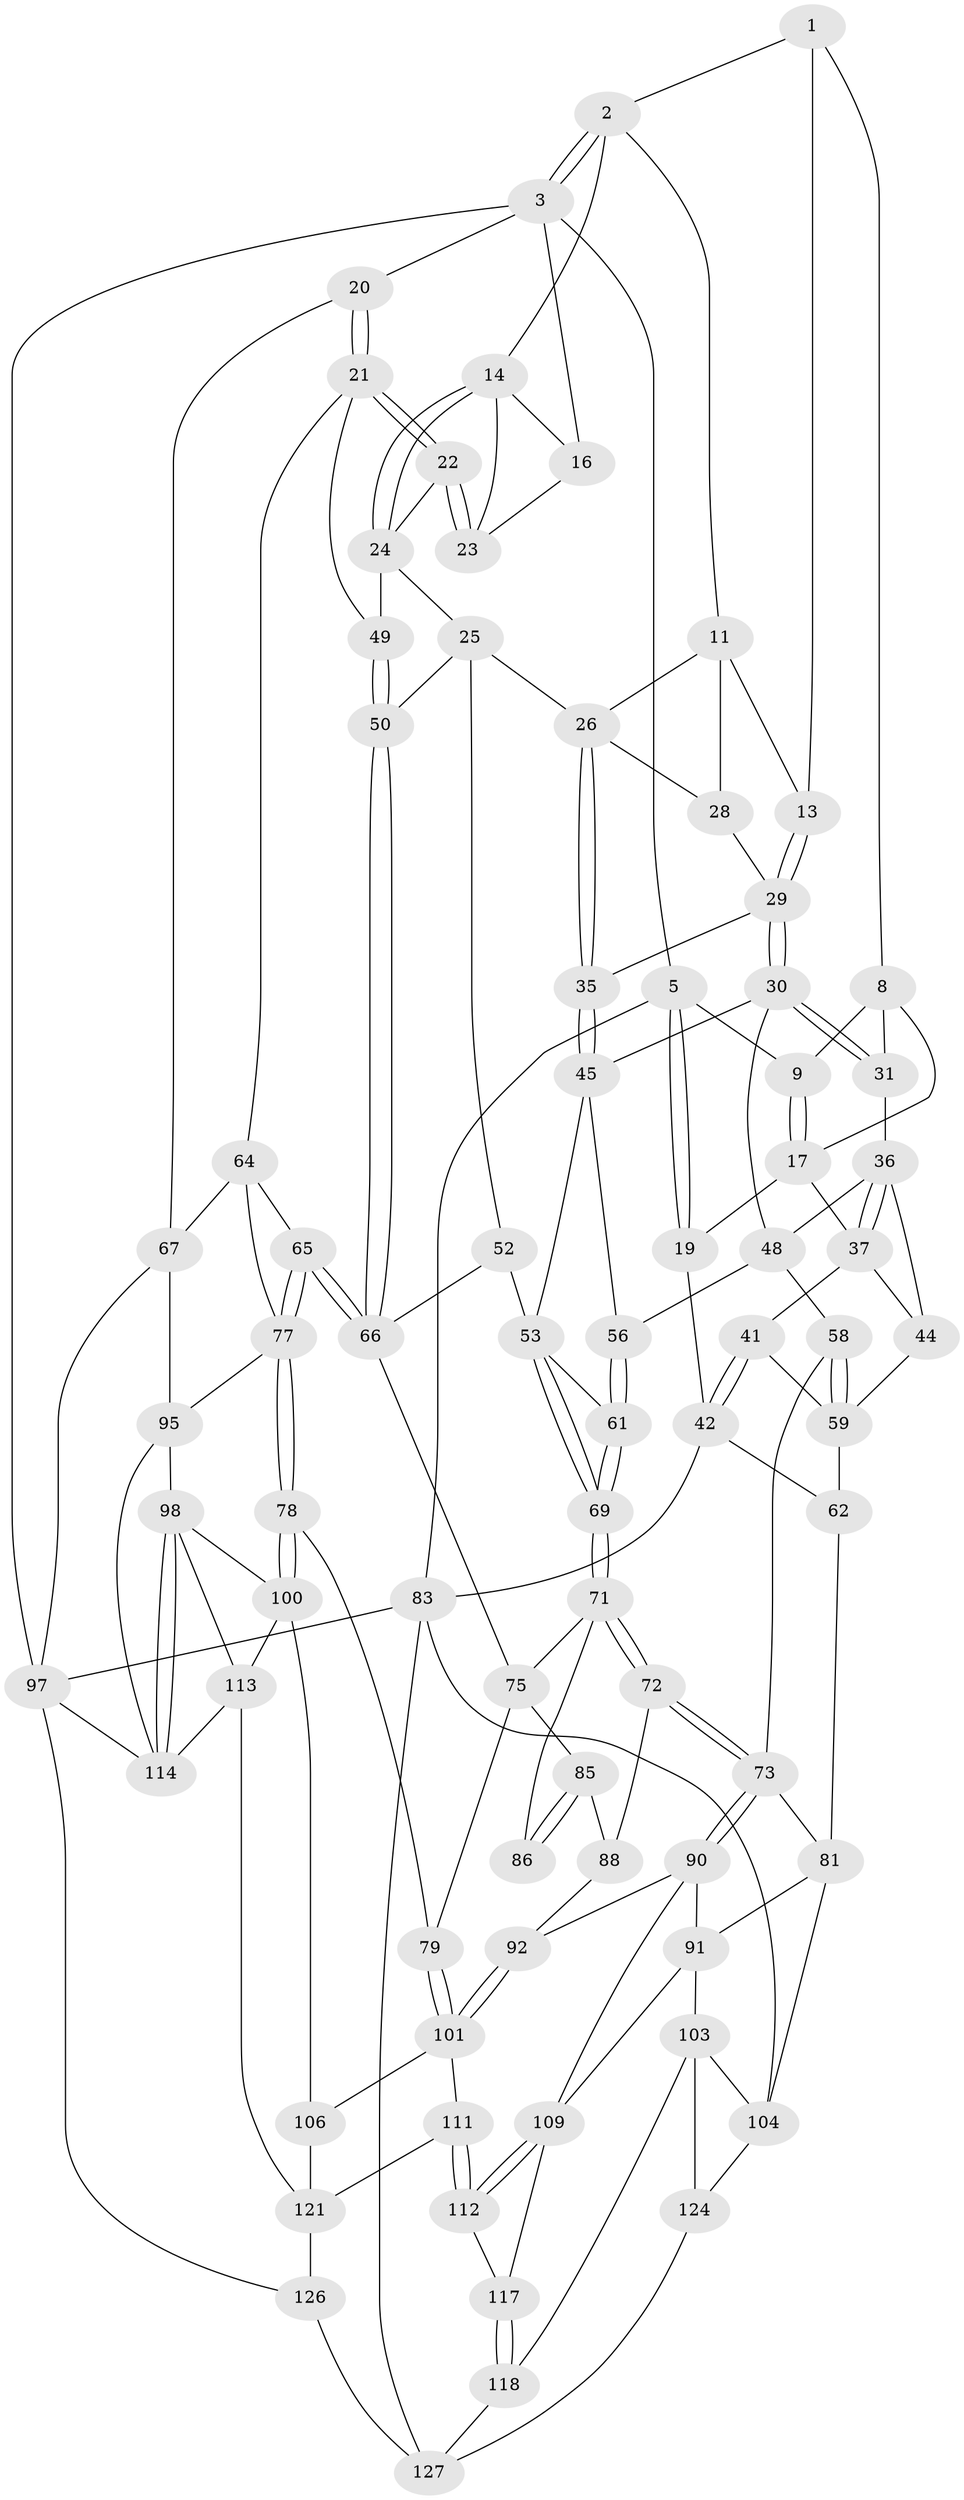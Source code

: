 // original degree distribution, {3: 0.0234375, 4: 0.2109375, 5: 0.5546875, 6: 0.2109375}
// Generated by graph-tools (version 1.1) at 2025/11/02/27/25 16:11:53]
// undirected, 79 vertices, 176 edges
graph export_dot {
graph [start="1"]
  node [color=gray90,style=filled];
  1 [pos="+0.3610497509280871+0",super="+7"];
  2 [pos="+0.49834785484624294+0",super="+10"];
  3 [pos="+0.8749117920557234+0",super="+4"];
  5 [pos="+0+0",super="+6"];
  8 [pos="+0.28951315204451616+0.07564176802034132",super="+32"];
  9 [pos="+0.12304474349937779+0"];
  11 [pos="+0.4804887055131679+0",super="+12"];
  13 [pos="+0.3935132756815681+0.07927563314254149"];
  14 [pos="+0.6671729649868533+0.14370365275586164",super="+15"];
  16 [pos="+0.8614767363324244+0"];
  17 [pos="+0.124221021553936+0.03384044011297105",super="+18"];
  19 [pos="+0+0.17472175976219328"];
  20 [pos="+1+0.29988635225593874"];
  21 [pos="+1+0.2938995100456832",super="+55"];
  22 [pos="+0.9691354020884402+0.20117670984116945",super="+38"];
  23 [pos="+0.9129308106091819+0.05699641524600973",super="+34"];
  24 [pos="+0.6460537930563479+0.1747787889811389",super="+39"];
  25 [pos="+0.6386600795780394+0.18092571348431352",super="+51"];
  26 [pos="+0.5774945781256355+0.19769311940666126",super="+27"];
  28 [pos="+0.4516260217575305+0.12885424221177091"];
  29 [pos="+0.35979831771358717+0.18004257194564868",super="+33"];
  30 [pos="+0.2940162018850402+0.21138594143801548",super="+47"];
  31 [pos="+0.28240707921276165+0.20032048360189753"];
  35 [pos="+0.5465247138421399+0.21864451703607954"];
  36 [pos="+0.16903827540644742+0.19876826674927475",super="+43"];
  37 [pos="+0.1185623354299799+0.1692919106540829",super="+40"];
  41 [pos="+0+0.29248818051181713"];
  42 [pos="+0+0.28953751513047715",super="+63"];
  44 [pos="+0.1117921339310427+0.32818787517975295"];
  45 [pos="+0.5211015256504564+0.2814336312205984",super="+46"];
  48 [pos="+0.2288478287603674+0.31444308534933496",super="+57"];
  49 [pos="+0.7914577538145989+0.3604708058135349"];
  50 [pos="+0.7761580920480373+0.3716573631615323"];
  52 [pos="+0.588845467991001+0.4157305037642482"];
  53 [pos="+0.5655505552486659+0.381512379880385",super="+54"];
  56 [pos="+0.36970548317484797+0.4014988042042736"];
  58 [pos="+0.15483154310358976+0.47612701383967565"];
  59 [pos="+0.13773327952787537+0.4689299660475044",super="+60"];
  61 [pos="+0.37336167496456224+0.40609895113249395"];
  62 [pos="+0.08045989225317209+0.48580598624601773"];
  64 [pos="+0.8764039807467424+0.43571282037806736",super="+68"];
  65 [pos="+0.772686301738366+0.5126733123019637"];
  66 [pos="+0.7457252914758076+0.463037726385915",super="+70"];
  67 [pos="+1+0.4482420970747647",super="+94"];
  69 [pos="+0.3768956297410251+0.43855408429073783"];
  71 [pos="+0.37690933408513516+0.5316421291359599",super="+76"];
  72 [pos="+0.3767241714408939+0.5318978471281844"];
  73 [pos="+0.3716615348711363+0.5358638376640426",super="+74"];
  75 [pos="+0.5769453240075985+0.47632805580003584",super="+80"];
  77 [pos="+0.8016295886805872+0.596701033060891",super="+87"];
  78 [pos="+0.7069251343773384+0.6661286722121036"];
  79 [pos="+0.6736862813646477+0.6632937577530464"];
  81 [pos="+0.18729393583714646+0.5925388563551944",super="+82"];
  83 [pos="+0+0.8102552469300328",super="+84"];
  85 [pos="+0.5911552510569977+0.6683418409214879"];
  86 [pos="+0.5624276020350278+0.6316775584128583"];
  88 [pos="+0.43864316358123845+0.5882958797930382",super="+89"];
  90 [pos="+0.35930129649159315+0.7070968708035789",super="+93"];
  91 [pos="+0.2492835128524891+0.7159837468015955",super="+102"];
  92 [pos="+0.4934080000540286+0.7524959650250178"];
  95 [pos="+1+0.79530448726041",super="+96"];
  97 [pos="+1+1",super="+125"];
  98 [pos="+0.8850902024524299+0.7819538139809499",super="+99"];
  100 [pos="+0.7110416249901053+0.6825299107236483",super="+105"];
  101 [pos="+0.5489603563341932+0.8920427175100354",super="+107"];
  103 [pos="+0.1467515762366076+0.790722883827454",super="+119"];
  104 [pos="+0.007147531190317677+0.77439888049938",super="+108"];
  106 [pos="+0.6455484440973434+0.868885648735616"];
  109 [pos="+0.35702402080032253+0.7800068416503892",super="+110"];
  111 [pos="+0.5367415621616219+0.9437446962305305",super="+123"];
  112 [pos="+0.3589849839591583+0.8046102930439765",super="+120"];
  113 [pos="+0.7843195890871936+0.8372400708365049",super="+116"];
  114 [pos="+0.8521228877295488+0.9124643859109411",super="+115"];
  117 [pos="+0.2874653205438724+0.9067066809462484"];
  118 [pos="+0.2566664771627635+0.9413213244189421"];
  121 [pos="+0.7307413001453079+0.9034126851407093",super="+122"];
  124 [pos="+0.11030293678922566+0.9066562273878461"];
  126 [pos="+0.5384999425598497+1"];
  127 [pos="+0.2486866076554586+1",super="+128"];
  1 -- 2;
  1 -- 8;
  1 -- 13;
  2 -- 3;
  2 -- 3;
  2 -- 11;
  2 -- 14;
  3 -- 16;
  3 -- 97;
  3 -- 20;
  3 -- 5;
  5 -- 19;
  5 -- 19;
  5 -- 9;
  5 -- 83;
  8 -- 9;
  8 -- 17;
  8 -- 31;
  9 -- 17;
  9 -- 17;
  11 -- 28;
  11 -- 13;
  11 -- 26;
  13 -- 29;
  13 -- 29;
  14 -- 24;
  14 -- 24;
  14 -- 16;
  14 -- 23;
  16 -- 23;
  17 -- 19;
  17 -- 37;
  19 -- 42;
  20 -- 21;
  20 -- 21;
  20 -- 67;
  21 -- 22;
  21 -- 22;
  21 -- 64;
  21 -- 49;
  22 -- 23 [weight=2];
  22 -- 23;
  22 -- 24;
  24 -- 25;
  24 -- 49;
  25 -- 26;
  25 -- 50;
  25 -- 52;
  26 -- 35;
  26 -- 35;
  26 -- 28;
  28 -- 29;
  29 -- 30;
  29 -- 30;
  29 -- 35;
  30 -- 31;
  30 -- 31;
  30 -- 48;
  30 -- 45;
  31 -- 36;
  35 -- 45;
  35 -- 45;
  36 -- 37;
  36 -- 37;
  36 -- 48;
  36 -- 44;
  37 -- 41;
  37 -- 44;
  41 -- 42;
  41 -- 42;
  41 -- 59;
  42 -- 83;
  42 -- 62;
  44 -- 59;
  45 -- 53;
  45 -- 56;
  48 -- 56;
  48 -- 58;
  49 -- 50;
  49 -- 50;
  50 -- 66;
  50 -- 66;
  52 -- 53;
  52 -- 66;
  53 -- 69;
  53 -- 69;
  53 -- 61;
  56 -- 61;
  56 -- 61;
  58 -- 59;
  58 -- 59;
  58 -- 73;
  59 -- 62;
  61 -- 69;
  61 -- 69;
  62 -- 81;
  64 -- 65;
  64 -- 67;
  64 -- 77;
  65 -- 66;
  65 -- 66;
  65 -- 77;
  65 -- 77;
  66 -- 75;
  67 -- 97;
  67 -- 95;
  69 -- 71;
  69 -- 71;
  71 -- 72;
  71 -- 72;
  71 -- 75;
  71 -- 86;
  72 -- 73;
  72 -- 73;
  72 -- 88;
  73 -- 90;
  73 -- 90;
  73 -- 81;
  75 -- 85;
  75 -- 79;
  77 -- 78;
  77 -- 78;
  77 -- 95;
  78 -- 79;
  78 -- 100;
  78 -- 100;
  79 -- 101;
  79 -- 101;
  81 -- 91;
  81 -- 104;
  83 -- 104;
  83 -- 97;
  83 -- 127;
  85 -- 86;
  85 -- 86;
  85 -- 88;
  88 -- 92;
  90 -- 91;
  90 -- 92;
  90 -- 109;
  91 -- 103;
  91 -- 109;
  92 -- 101;
  92 -- 101;
  95 -- 114;
  95 -- 98;
  97 -- 114;
  97 -- 126;
  98 -- 114;
  98 -- 114;
  98 -- 113;
  98 -- 100;
  100 -- 113;
  100 -- 106;
  101 -- 106;
  101 -- 111;
  103 -- 104;
  103 -- 124;
  103 -- 118;
  104 -- 124;
  106 -- 121;
  109 -- 112;
  109 -- 112;
  109 -- 117;
  111 -- 112 [weight=2];
  111 -- 112;
  111 -- 121;
  112 -- 117;
  113 -- 114;
  113 -- 121;
  117 -- 118;
  117 -- 118;
  118 -- 127;
  121 -- 126;
  124 -- 127;
  126 -- 127;
}
